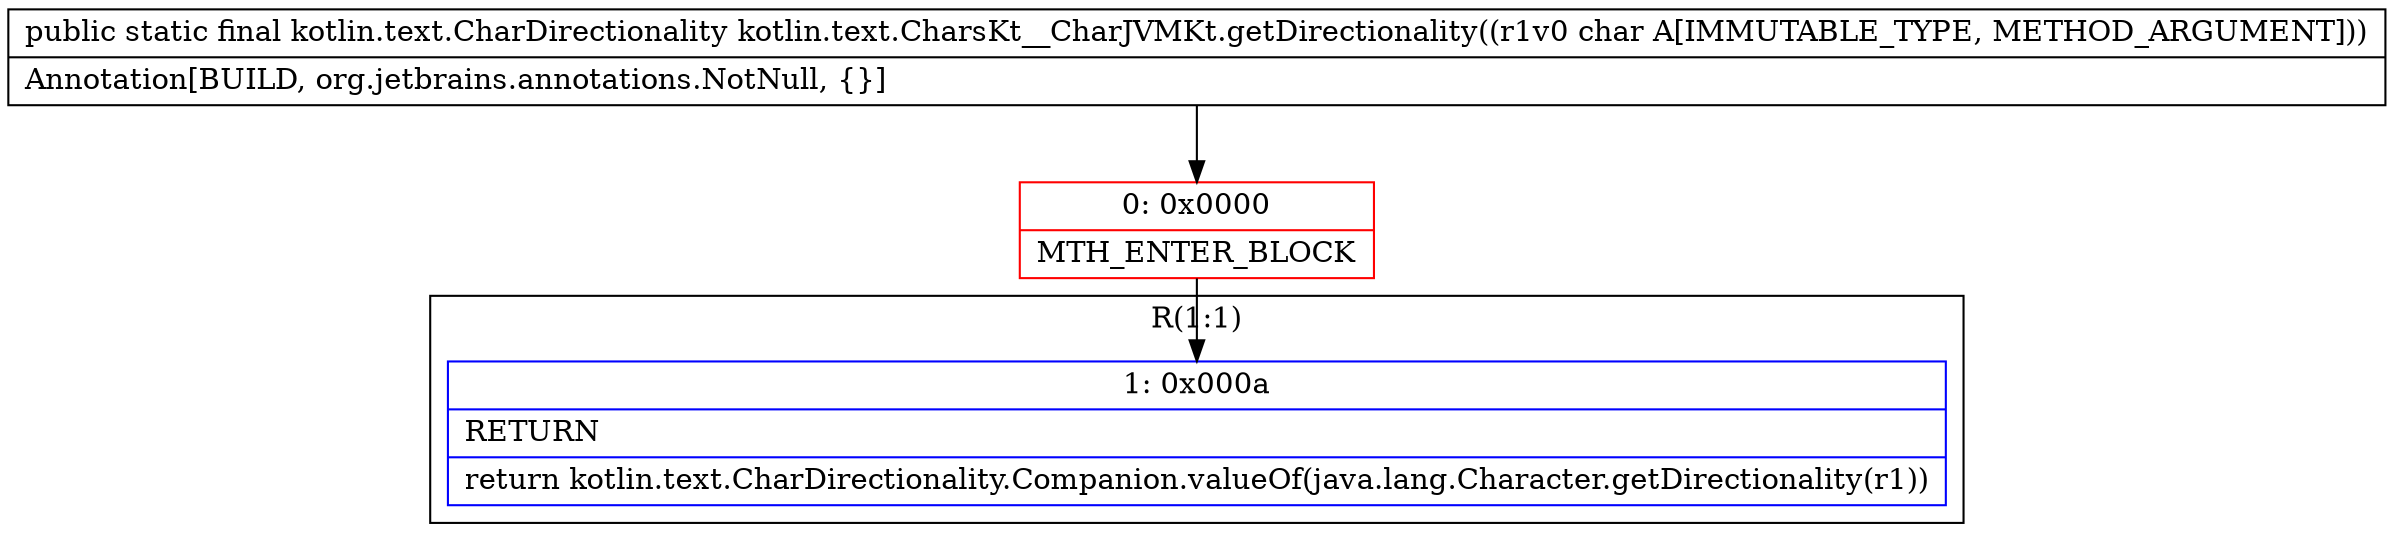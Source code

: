 digraph "CFG forkotlin.text.CharsKt__CharJVMKt.getDirectionality(C)Lkotlin\/text\/CharDirectionality;" {
subgraph cluster_Region_693017328 {
label = "R(1:1)";
node [shape=record,color=blue];
Node_1 [shape=record,label="{1\:\ 0x000a|RETURN\l|return kotlin.text.CharDirectionality.Companion.valueOf(java.lang.Character.getDirectionality(r1))\l}"];
}
Node_0 [shape=record,color=red,label="{0\:\ 0x0000|MTH_ENTER_BLOCK\l}"];
MethodNode[shape=record,label="{public static final kotlin.text.CharDirectionality kotlin.text.CharsKt__CharJVMKt.getDirectionality((r1v0 char A[IMMUTABLE_TYPE, METHOD_ARGUMENT]))  | Annotation[BUILD, org.jetbrains.annotations.NotNull, \{\}]\l}"];
MethodNode -> Node_0;
Node_0 -> Node_1;
}

